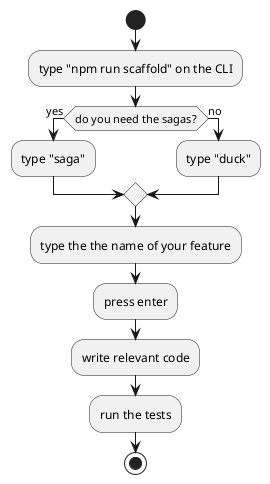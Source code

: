 @startuml
start
:type "npm run scaffold" on the CLI;
if(do you need the sagas?) then (yes)
  :type "saga";
else (no)
  :type "duck";
endif
:type the the name of your feature;
:press enter;
:write relevant code;
:run the tests;
stop
@enduml
